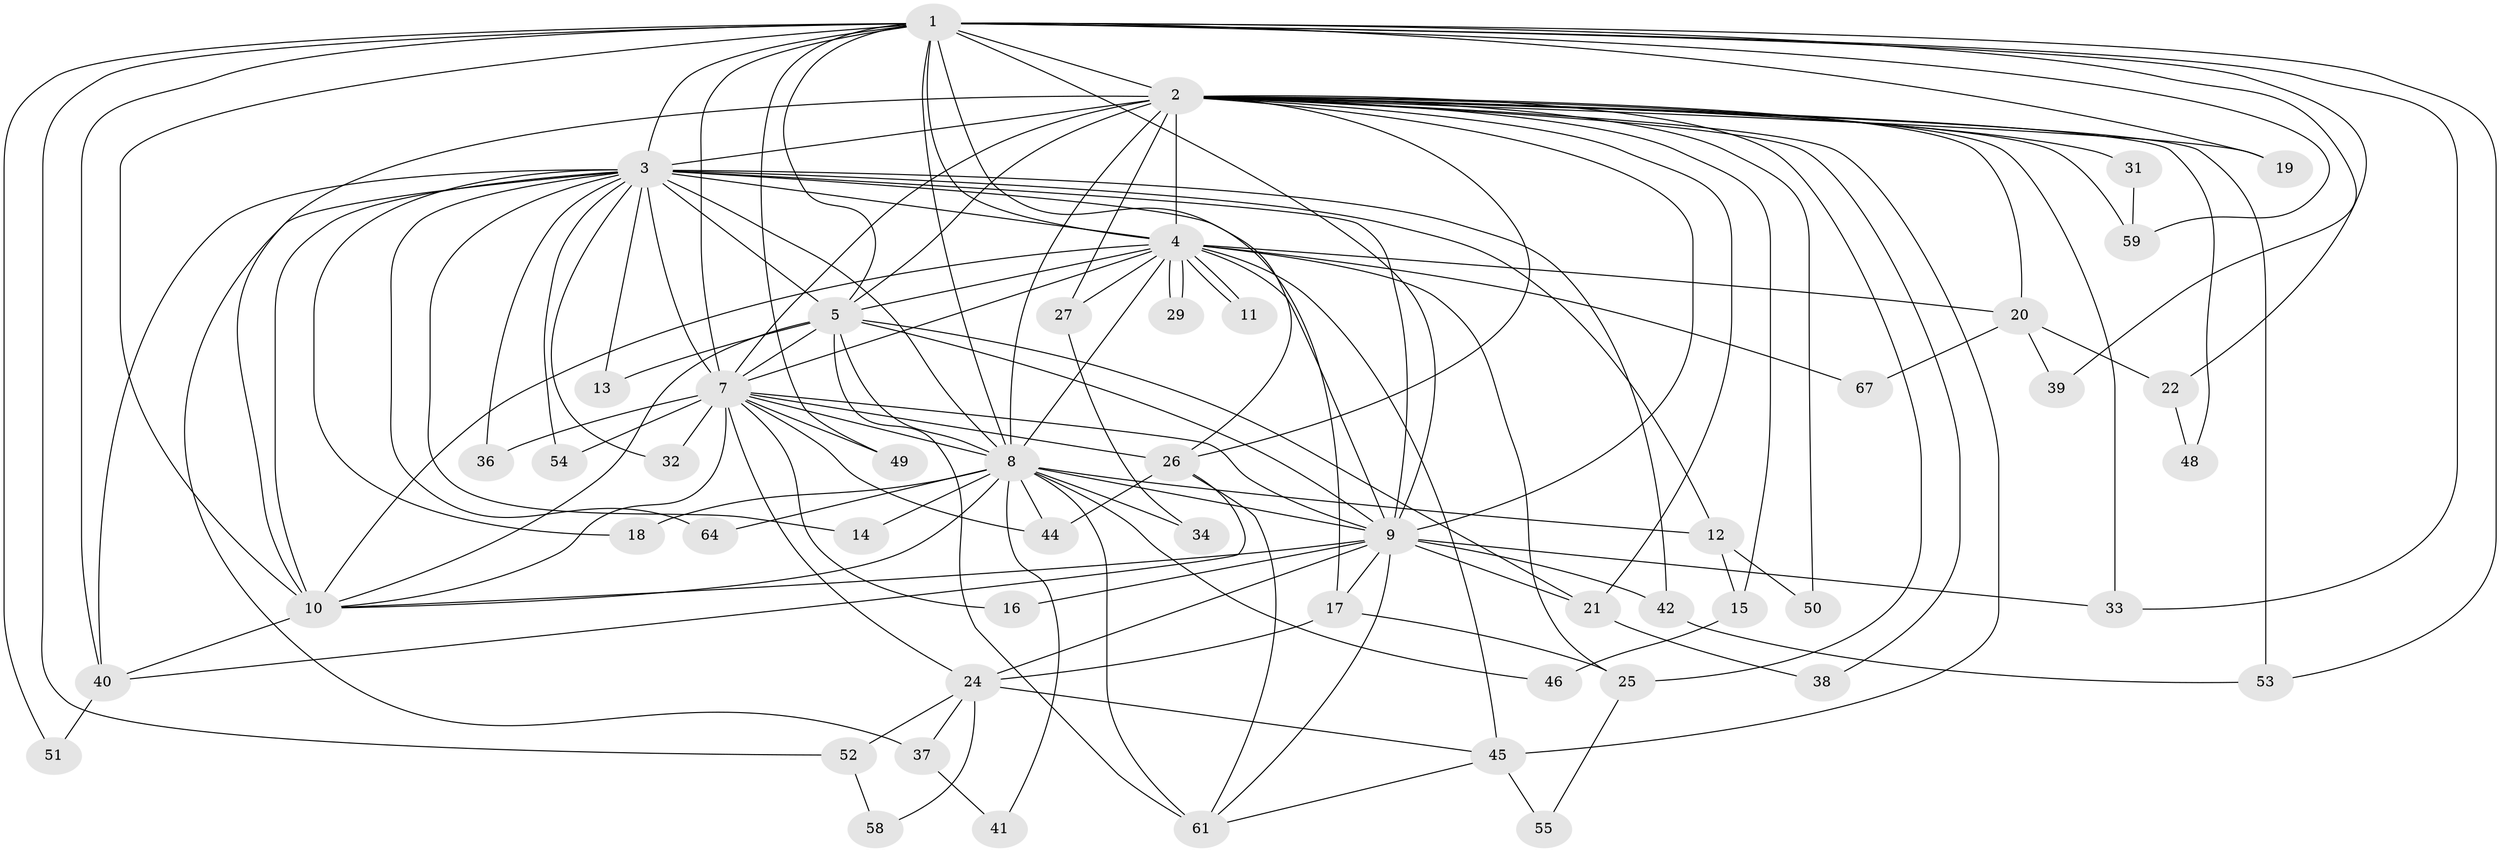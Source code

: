 // original degree distribution, {20: 0.039473684210526314, 24: 0.013157894736842105, 22: 0.013157894736842105, 12: 0.013157894736842105, 15: 0.013157894736842105, 18: 0.013157894736842105, 16: 0.013157894736842105, 10: 0.013157894736842105, 2: 0.5394736842105263, 4: 0.06578947368421052, 3: 0.18421052631578946, 5: 0.05263157894736842, 7: 0.013157894736842105, 6: 0.013157894736842105}
// Generated by graph-tools (version 1.1) at 2025/17/03/04/25 18:17:44]
// undirected, 53 vertices, 137 edges
graph export_dot {
graph [start="1"]
  node [color=gray90,style=filled];
  1;
  2 [super="+6+76+43"];
  3;
  4;
  5;
  7 [super="+30+74+56+23+28"];
  8;
  9;
  10;
  11;
  12;
  13;
  14;
  15;
  16;
  17 [super="+35+63"];
  18;
  19;
  20;
  21 [super="+72"];
  22;
  24;
  25;
  26;
  27;
  29;
  31;
  32;
  33 [super="+47+68"];
  34;
  36;
  37;
  38;
  39;
  40 [super="+69+60"];
  41;
  42;
  44 [super="+66"];
  45 [super="+71"];
  46;
  48;
  49;
  50;
  51;
  52;
  53;
  54;
  55;
  58;
  59;
  61 [super="+65+62"];
  64;
  67;
  1 -- 2 [weight=2];
  1 -- 3;
  1 -- 4;
  1 -- 5;
  1 -- 7;
  1 -- 8;
  1 -- 9;
  1 -- 10;
  1 -- 19;
  1 -- 22;
  1 -- 26;
  1 -- 33;
  1 -- 39;
  1 -- 40;
  1 -- 49;
  1 -- 51;
  1 -- 52;
  1 -- 53;
  1 -- 59;
  2 -- 3 [weight=2];
  2 -- 4 [weight=3];
  2 -- 5 [weight=2];
  2 -- 7 [weight=4];
  2 -- 8 [weight=4];
  2 -- 9 [weight=2];
  2 -- 10 [weight=2];
  2 -- 15;
  2 -- 19;
  2 -- 21;
  2 -- 25;
  2 -- 27;
  2 -- 31 [weight=2];
  2 -- 33 [weight=2];
  2 -- 38;
  2 -- 45;
  2 -- 48;
  2 -- 50;
  2 -- 20;
  2 -- 53;
  2 -- 26;
  2 -- 59;
  3 -- 4;
  3 -- 5;
  3 -- 7;
  3 -- 8;
  3 -- 9;
  3 -- 10;
  3 -- 12;
  3 -- 13;
  3 -- 14;
  3 -- 17 [weight=2];
  3 -- 18;
  3 -- 32;
  3 -- 36;
  3 -- 37;
  3 -- 42;
  3 -- 54;
  3 -- 64;
  3 -- 40;
  4 -- 5;
  4 -- 7 [weight=2];
  4 -- 8;
  4 -- 9;
  4 -- 10;
  4 -- 11;
  4 -- 11;
  4 -- 20;
  4 -- 25;
  4 -- 27;
  4 -- 29;
  4 -- 29;
  4 -- 67;
  4 -- 45;
  5 -- 7;
  5 -- 8;
  5 -- 9;
  5 -- 10;
  5 -- 13;
  5 -- 21;
  5 -- 61;
  7 -- 8;
  7 -- 9;
  7 -- 10;
  7 -- 16;
  7 -- 32;
  7 -- 49;
  7 -- 54;
  7 -- 26;
  7 -- 44;
  7 -- 24;
  7 -- 36;
  8 -- 9;
  8 -- 10;
  8 -- 12;
  8 -- 14;
  8 -- 18;
  8 -- 34;
  8 -- 41;
  8 -- 46;
  8 -- 61;
  8 -- 64;
  8 -- 44;
  9 -- 10;
  9 -- 16;
  9 -- 17;
  9 -- 24;
  9 -- 42;
  9 -- 33;
  9 -- 61;
  9 -- 21;
  10 -- 40;
  12 -- 15;
  12 -- 50;
  15 -- 46;
  17 -- 24;
  17 -- 25;
  20 -- 22;
  20 -- 39;
  20 -- 67;
  21 -- 38;
  22 -- 48;
  24 -- 37;
  24 -- 45;
  24 -- 52;
  24 -- 58;
  25 -- 55;
  26 -- 40;
  26 -- 44;
  26 -- 61;
  27 -- 34;
  31 -- 59;
  37 -- 41;
  40 -- 51;
  42 -- 53;
  45 -- 55;
  45 -- 61;
  52 -- 58;
}
